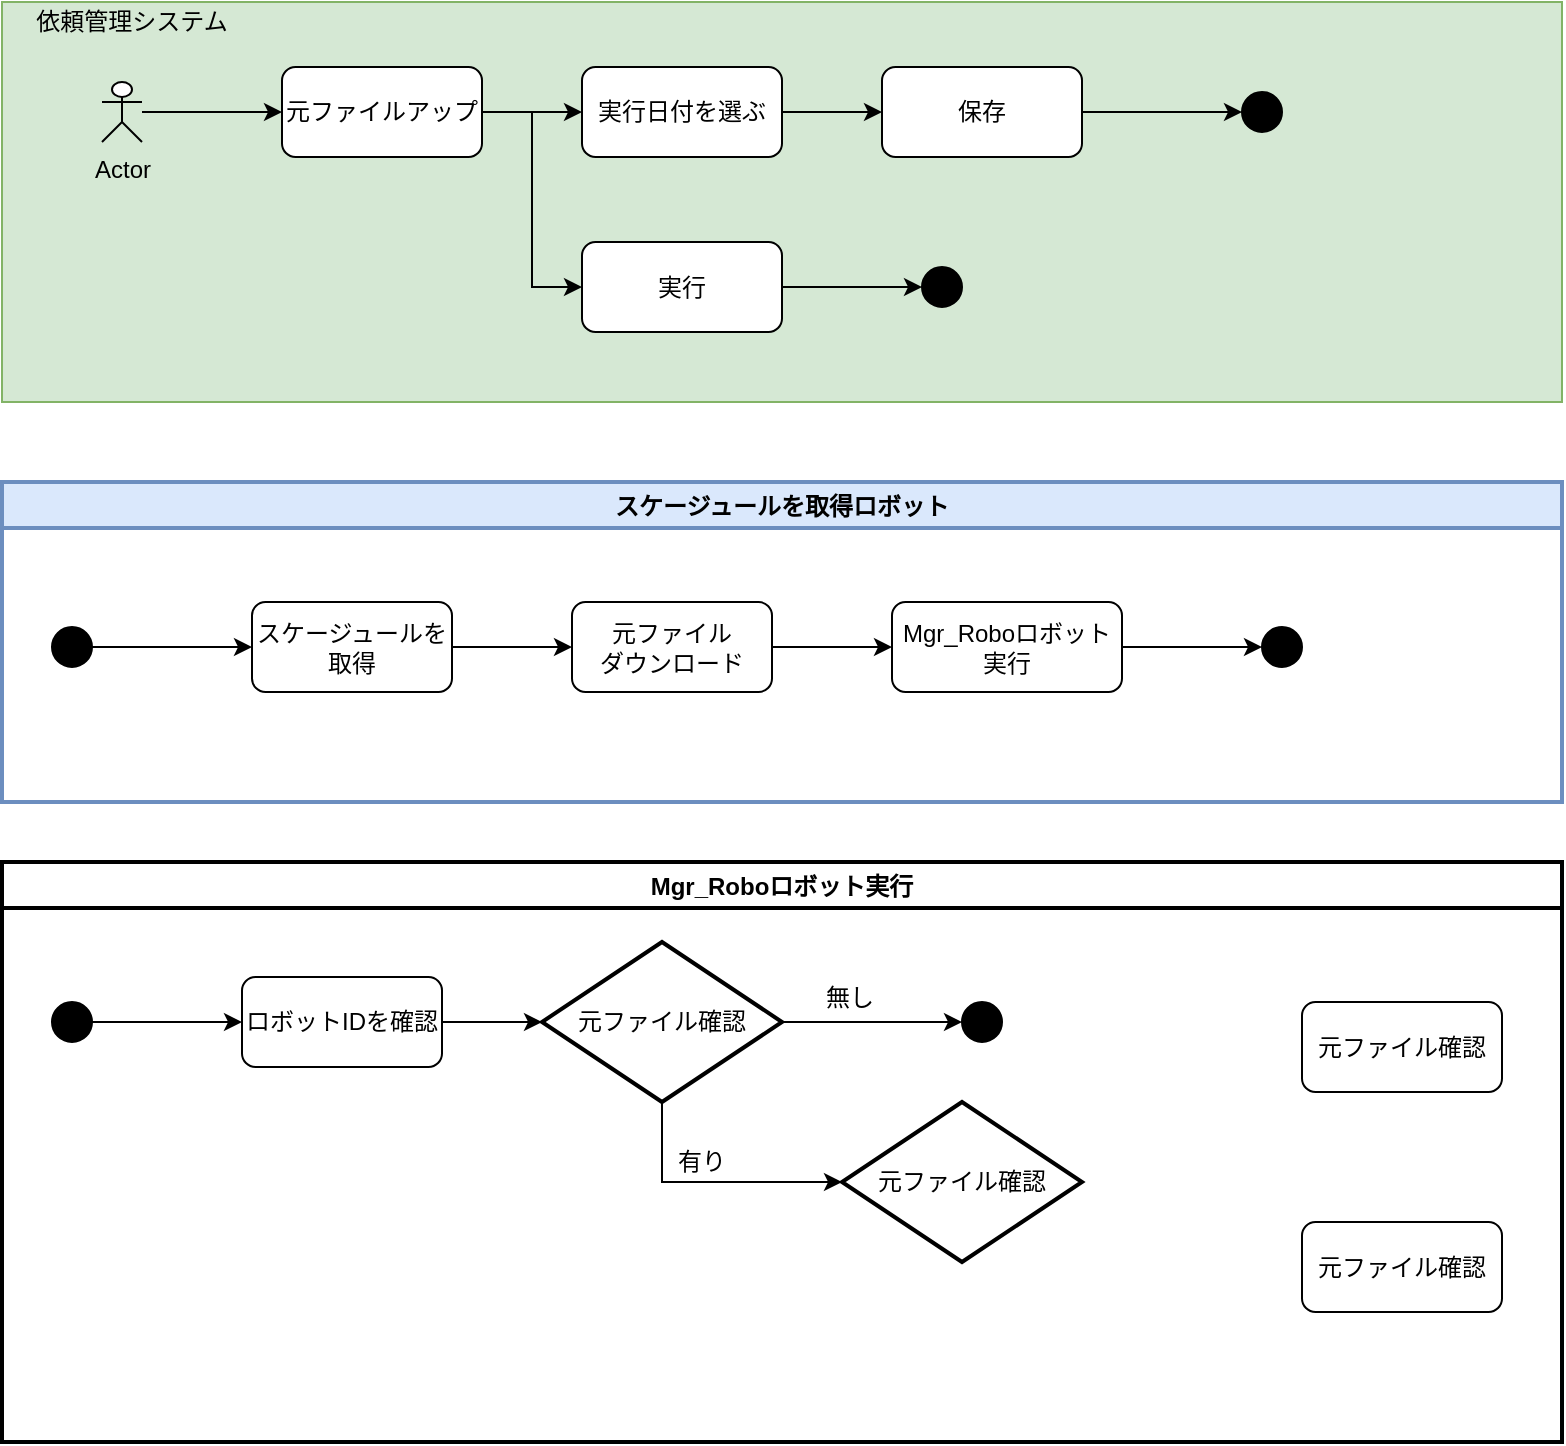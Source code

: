 <mxfile version="14.7.10" type="github">
  <diagram id="28HQwo6OCVCI5V9FNQji" name="Page-1">
    <mxGraphModel dx="1038" dy="617" grid="1" gridSize="10" guides="1" tooltips="1" connect="1" arrows="1" fold="1" page="1" pageScale="1" pageWidth="827" pageHeight="1169" math="0" shadow="0">
      <root>
        <mxCell id="0" />
        <mxCell id="1" parent="0" />
        <mxCell id="8I93Kz_Mq9PfsjWz6-mo-1" value="" style="rounded=0;whiteSpace=wrap;html=1;fillColor=#d5e8d4;strokeColor=#82b366;" vertex="1" parent="1">
          <mxGeometry x="10" y="20" width="780" height="200" as="geometry" />
        </mxCell>
        <mxCell id="8I93Kz_Mq9PfsjWz6-mo-2" value="依頼管理システム" style="text;html=1;strokeColor=none;fillColor=none;align=center;verticalAlign=middle;whiteSpace=wrap;rounded=0;strokeWidth=2;" vertex="1" parent="1">
          <mxGeometry x="20" y="20" width="110" height="20" as="geometry" />
        </mxCell>
        <mxCell id="8I93Kz_Mq9PfsjWz6-mo-7" style="edgeStyle=orthogonalEdgeStyle;rounded=0;orthogonalLoop=1;jettySize=auto;html=1;" edge="1" parent="1" source="8I93Kz_Mq9PfsjWz6-mo-3" target="8I93Kz_Mq9PfsjWz6-mo-4">
          <mxGeometry relative="1" as="geometry" />
        </mxCell>
        <mxCell id="8I93Kz_Mq9PfsjWz6-mo-3" value="Actor" style="shape=umlActor;verticalLabelPosition=bottom;verticalAlign=top;html=1;outlineConnect=0;" vertex="1" parent="1">
          <mxGeometry x="60" y="60" width="20" height="30" as="geometry" />
        </mxCell>
        <mxCell id="8I93Kz_Mq9PfsjWz6-mo-8" style="edgeStyle=orthogonalEdgeStyle;rounded=0;orthogonalLoop=1;jettySize=auto;html=1;" edge="1" parent="1" source="8I93Kz_Mq9PfsjWz6-mo-4" target="8I93Kz_Mq9PfsjWz6-mo-5">
          <mxGeometry relative="1" as="geometry" />
        </mxCell>
        <mxCell id="8I93Kz_Mq9PfsjWz6-mo-15" style="edgeStyle=orthogonalEdgeStyle;rounded=0;orthogonalLoop=1;jettySize=auto;html=1;entryX=0;entryY=0.5;entryDx=0;entryDy=0;" edge="1" parent="1" source="8I93Kz_Mq9PfsjWz6-mo-4" target="8I93Kz_Mq9PfsjWz6-mo-13">
          <mxGeometry relative="1" as="geometry" />
        </mxCell>
        <mxCell id="8I93Kz_Mq9PfsjWz6-mo-4" value="元ファイルアップ" style="rounded=1;whiteSpace=wrap;html=1;" vertex="1" parent="1">
          <mxGeometry x="150" y="52.5" width="100" height="45" as="geometry" />
        </mxCell>
        <mxCell id="8I93Kz_Mq9PfsjWz6-mo-9" style="edgeStyle=orthogonalEdgeStyle;rounded=0;orthogonalLoop=1;jettySize=auto;html=1;" edge="1" parent="1" source="8I93Kz_Mq9PfsjWz6-mo-5" target="8I93Kz_Mq9PfsjWz6-mo-6">
          <mxGeometry relative="1" as="geometry" />
        </mxCell>
        <mxCell id="8I93Kz_Mq9PfsjWz6-mo-5" value="実行日付を選ぶ" style="rounded=1;whiteSpace=wrap;html=1;" vertex="1" parent="1">
          <mxGeometry x="300" y="52.5" width="100" height="45" as="geometry" />
        </mxCell>
        <mxCell id="8I93Kz_Mq9PfsjWz6-mo-12" style="edgeStyle=orthogonalEdgeStyle;rounded=0;orthogonalLoop=1;jettySize=auto;html=1;entryX=0;entryY=0.5;entryDx=0;entryDy=0;" edge="1" parent="1" source="8I93Kz_Mq9PfsjWz6-mo-6" target="8I93Kz_Mq9PfsjWz6-mo-11">
          <mxGeometry relative="1" as="geometry" />
        </mxCell>
        <mxCell id="8I93Kz_Mq9PfsjWz6-mo-6" value="保存" style="rounded=1;whiteSpace=wrap;html=1;" vertex="1" parent="1">
          <mxGeometry x="450" y="52.5" width="100" height="45" as="geometry" />
        </mxCell>
        <mxCell id="8I93Kz_Mq9PfsjWz6-mo-11" value="" style="ellipse;whiteSpace=wrap;html=1;aspect=fixed;fillColor=#000000;" vertex="1" parent="1">
          <mxGeometry x="630" y="65" width="20" height="20" as="geometry" />
        </mxCell>
        <mxCell id="8I93Kz_Mq9PfsjWz6-mo-16" style="edgeStyle=orthogonalEdgeStyle;rounded=0;orthogonalLoop=1;jettySize=auto;html=1;entryX=0;entryY=0.5;entryDx=0;entryDy=0;" edge="1" parent="1" source="8I93Kz_Mq9PfsjWz6-mo-13" target="8I93Kz_Mq9PfsjWz6-mo-14">
          <mxGeometry relative="1" as="geometry" />
        </mxCell>
        <mxCell id="8I93Kz_Mq9PfsjWz6-mo-13" value="実行" style="rounded=1;whiteSpace=wrap;html=1;" vertex="1" parent="1">
          <mxGeometry x="300" y="140" width="100" height="45" as="geometry" />
        </mxCell>
        <mxCell id="8I93Kz_Mq9PfsjWz6-mo-14" value="" style="ellipse;whiteSpace=wrap;html=1;aspect=fixed;fillColor=#000000;" vertex="1" parent="1">
          <mxGeometry x="470" y="152.5" width="20" height="20" as="geometry" />
        </mxCell>
        <mxCell id="8I93Kz_Mq9PfsjWz6-mo-22" style="edgeStyle=orthogonalEdgeStyle;rounded=0;orthogonalLoop=1;jettySize=auto;html=1;entryX=0;entryY=0.5;entryDx=0;entryDy=0;" edge="1" parent="1" target="8I93Kz_Mq9PfsjWz6-mo-21">
          <mxGeometry relative="1" as="geometry">
            <mxPoint x="60" y="312.5" as="sourcePoint" />
          </mxGeometry>
        </mxCell>
        <mxCell id="8I93Kz_Mq9PfsjWz6-mo-27" style="edgeStyle=orthogonalEdgeStyle;rounded=0;orthogonalLoop=1;jettySize=auto;html=1;" edge="1" parent="1" target="8I93Kz_Mq9PfsjWz6-mo-23">
          <mxGeometry relative="1" as="geometry">
            <mxPoint x="240" y="312.5" as="sourcePoint" />
          </mxGeometry>
        </mxCell>
        <mxCell id="8I93Kz_Mq9PfsjWz6-mo-28" style="edgeStyle=orthogonalEdgeStyle;rounded=0;orthogonalLoop=1;jettySize=auto;html=1;" edge="1" parent="1" target="8I93Kz_Mq9PfsjWz6-mo-25">
          <mxGeometry relative="1" as="geometry">
            <mxPoint x="400" y="312.5" as="sourcePoint" />
          </mxGeometry>
        </mxCell>
        <mxCell id="8I93Kz_Mq9PfsjWz6-mo-29" style="edgeStyle=orthogonalEdgeStyle;rounded=0;orthogonalLoop=1;jettySize=auto;html=1;" edge="1" parent="1" target="8I93Kz_Mq9PfsjWz6-mo-26">
          <mxGeometry relative="1" as="geometry">
            <mxPoint x="580" y="312.5" as="sourcePoint" />
          </mxGeometry>
        </mxCell>
        <mxCell id="8I93Kz_Mq9PfsjWz6-mo-30" value="スケージュールを取得ロボット" style="swimlane;strokeColor=#6c8ebf;strokeWidth=2;fillColor=#dae8fc;" vertex="1" parent="1">
          <mxGeometry x="10" y="260" width="780" height="160" as="geometry" />
        </mxCell>
        <mxCell id="8I93Kz_Mq9PfsjWz6-mo-42" style="edgeStyle=orthogonalEdgeStyle;rounded=0;orthogonalLoop=1;jettySize=auto;html=1;entryX=0;entryY=0.5;entryDx=0;entryDy=0;" edge="1" parent="8I93Kz_Mq9PfsjWz6-mo-30" source="8I93Kz_Mq9PfsjWz6-mo-36" target="8I93Kz_Mq9PfsjWz6-mo-37">
          <mxGeometry relative="1" as="geometry" />
        </mxCell>
        <mxCell id="8I93Kz_Mq9PfsjWz6-mo-36" value="" style="ellipse;whiteSpace=wrap;html=1;aspect=fixed;fillColor=#000000;" vertex="1" parent="8I93Kz_Mq9PfsjWz6-mo-30">
          <mxGeometry x="25" y="72.5" width="20" height="20" as="geometry" />
        </mxCell>
        <mxCell id="8I93Kz_Mq9PfsjWz6-mo-43" style="edgeStyle=orthogonalEdgeStyle;rounded=0;orthogonalLoop=1;jettySize=auto;html=1;" edge="1" parent="8I93Kz_Mq9PfsjWz6-mo-30" source="8I93Kz_Mq9PfsjWz6-mo-37" target="8I93Kz_Mq9PfsjWz6-mo-38">
          <mxGeometry relative="1" as="geometry" />
        </mxCell>
        <mxCell id="8I93Kz_Mq9PfsjWz6-mo-37" value="スケージュールを取得" style="rounded=1;whiteSpace=wrap;html=1;" vertex="1" parent="8I93Kz_Mq9PfsjWz6-mo-30">
          <mxGeometry x="125" y="60" width="100" height="45" as="geometry" />
        </mxCell>
        <mxCell id="8I93Kz_Mq9PfsjWz6-mo-44" style="edgeStyle=orthogonalEdgeStyle;rounded=0;orthogonalLoop=1;jettySize=auto;html=1;entryX=0;entryY=0.5;entryDx=0;entryDy=0;" edge="1" parent="8I93Kz_Mq9PfsjWz6-mo-30" source="8I93Kz_Mq9PfsjWz6-mo-38" target="8I93Kz_Mq9PfsjWz6-mo-39">
          <mxGeometry relative="1" as="geometry" />
        </mxCell>
        <mxCell id="8I93Kz_Mq9PfsjWz6-mo-38" value="元ファイル&lt;br&gt;ダウンロード" style="rounded=1;whiteSpace=wrap;html=1;" vertex="1" parent="8I93Kz_Mq9PfsjWz6-mo-30">
          <mxGeometry x="285" y="60" width="100" height="45" as="geometry" />
        </mxCell>
        <mxCell id="8I93Kz_Mq9PfsjWz6-mo-39" value="Mgr_Roboロボット実行" style="rounded=1;whiteSpace=wrap;html=1;" vertex="1" parent="8I93Kz_Mq9PfsjWz6-mo-30">
          <mxGeometry x="445" y="60" width="115" height="45" as="geometry" />
        </mxCell>
        <mxCell id="8I93Kz_Mq9PfsjWz6-mo-40" value="" style="ellipse;whiteSpace=wrap;html=1;aspect=fixed;fillColor=#000000;" vertex="1" parent="8I93Kz_Mq9PfsjWz6-mo-30">
          <mxGeometry x="630" y="72.5" width="20" height="20" as="geometry" />
        </mxCell>
        <mxCell id="8I93Kz_Mq9PfsjWz6-mo-45" style="edgeStyle=orthogonalEdgeStyle;rounded=0;orthogonalLoop=1;jettySize=auto;html=1;" edge="1" parent="1" source="8I93Kz_Mq9PfsjWz6-mo-39">
          <mxGeometry relative="1" as="geometry">
            <mxPoint x="640" y="342.5" as="targetPoint" />
          </mxGeometry>
        </mxCell>
        <mxCell id="8I93Kz_Mq9PfsjWz6-mo-46" value="Mgr_Roboロボット実行" style="swimlane;strokeColor=#000000;strokeWidth=2;fillColor=#FFFFFF;" vertex="1" parent="1">
          <mxGeometry x="10" y="450" width="780" height="290" as="geometry" />
        </mxCell>
        <mxCell id="8I93Kz_Mq9PfsjWz6-mo-55" style="edgeStyle=orthogonalEdgeStyle;rounded=0;orthogonalLoop=1;jettySize=auto;html=1;" edge="1" parent="8I93Kz_Mq9PfsjWz6-mo-46" source="8I93Kz_Mq9PfsjWz6-mo-47" target="8I93Kz_Mq9PfsjWz6-mo-48">
          <mxGeometry relative="1" as="geometry" />
        </mxCell>
        <mxCell id="8I93Kz_Mq9PfsjWz6-mo-47" value="" style="ellipse;whiteSpace=wrap;html=1;aspect=fixed;fillColor=#000000;" vertex="1" parent="8I93Kz_Mq9PfsjWz6-mo-46">
          <mxGeometry x="25" y="70" width="20" height="20" as="geometry" />
        </mxCell>
        <mxCell id="8I93Kz_Mq9PfsjWz6-mo-56" style="edgeStyle=orthogonalEdgeStyle;rounded=0;orthogonalLoop=1;jettySize=auto;html=1;entryX=0;entryY=0.5;entryDx=0;entryDy=0;" edge="1" parent="8I93Kz_Mq9PfsjWz6-mo-46" source="8I93Kz_Mq9PfsjWz6-mo-48" target="8I93Kz_Mq9PfsjWz6-mo-50">
          <mxGeometry relative="1" as="geometry" />
        </mxCell>
        <mxCell id="8I93Kz_Mq9PfsjWz6-mo-48" value="ロボットIDを確認" style="rounded=1;whiteSpace=wrap;html=1;" vertex="1" parent="8I93Kz_Mq9PfsjWz6-mo-46">
          <mxGeometry x="120" y="57.5" width="100" height="45" as="geometry" />
        </mxCell>
        <mxCell id="8I93Kz_Mq9PfsjWz6-mo-49" value="元ファイル確認" style="rounded=1;whiteSpace=wrap;html=1;" vertex="1" parent="8I93Kz_Mq9PfsjWz6-mo-46">
          <mxGeometry x="650" y="180" width="100" height="45" as="geometry" />
        </mxCell>
        <mxCell id="8I93Kz_Mq9PfsjWz6-mo-58" style="edgeStyle=orthogonalEdgeStyle;rounded=0;orthogonalLoop=1;jettySize=auto;html=1;" edge="1" parent="8I93Kz_Mq9PfsjWz6-mo-46" source="8I93Kz_Mq9PfsjWz6-mo-50" target="8I93Kz_Mq9PfsjWz6-mo-54">
          <mxGeometry relative="1" as="geometry">
            <Array as="points">
              <mxPoint x="330" y="160" />
            </Array>
          </mxGeometry>
        </mxCell>
        <mxCell id="8I93Kz_Mq9PfsjWz6-mo-50" value="&lt;span&gt;元ファイル確認&lt;/span&gt;" style="rhombus;whiteSpace=wrap;html=1;strokeColor=#000000;strokeWidth=2;fillColor=#FFFFFF;" vertex="1" parent="8I93Kz_Mq9PfsjWz6-mo-46">
          <mxGeometry x="270" y="40" width="120" height="80" as="geometry" />
        </mxCell>
        <mxCell id="8I93Kz_Mq9PfsjWz6-mo-52" value="" style="ellipse;whiteSpace=wrap;html=1;aspect=fixed;fillColor=#000000;" vertex="1" parent="8I93Kz_Mq9PfsjWz6-mo-46">
          <mxGeometry x="480" y="70" width="20" height="20" as="geometry" />
        </mxCell>
        <mxCell id="8I93Kz_Mq9PfsjWz6-mo-51" value="元ファイル確認" style="rounded=1;whiteSpace=wrap;html=1;" vertex="1" parent="8I93Kz_Mq9PfsjWz6-mo-46">
          <mxGeometry x="650" y="70" width="100" height="45" as="geometry" />
        </mxCell>
        <mxCell id="8I93Kz_Mq9PfsjWz6-mo-54" value="&lt;span&gt;元ファイル確認&lt;/span&gt;" style="rhombus;whiteSpace=wrap;html=1;strokeColor=#000000;strokeWidth=2;fillColor=#FFFFFF;" vertex="1" parent="8I93Kz_Mq9PfsjWz6-mo-46">
          <mxGeometry x="420" y="120" width="120" height="80" as="geometry" />
        </mxCell>
        <mxCell id="8I93Kz_Mq9PfsjWz6-mo-57" style="edgeStyle=orthogonalEdgeStyle;rounded=0;orthogonalLoop=1;jettySize=auto;html=1;entryX=0;entryY=0.5;entryDx=0;entryDy=0;" edge="1" parent="8I93Kz_Mq9PfsjWz6-mo-46" source="8I93Kz_Mq9PfsjWz6-mo-50" target="8I93Kz_Mq9PfsjWz6-mo-52">
          <mxGeometry relative="1" as="geometry">
            <mxPoint x="430" y="80" as="targetPoint" />
          </mxGeometry>
        </mxCell>
        <mxCell id="8I93Kz_Mq9PfsjWz6-mo-59" value="無し" style="text;html=1;strokeColor=none;fillColor=none;align=center;verticalAlign=middle;whiteSpace=wrap;rounded=0;" vertex="1" parent="8I93Kz_Mq9PfsjWz6-mo-46">
          <mxGeometry x="404" y="57.5" width="40" height="20" as="geometry" />
        </mxCell>
        <mxCell id="8I93Kz_Mq9PfsjWz6-mo-60" value="有り" style="text;html=1;strokeColor=none;fillColor=none;align=center;verticalAlign=middle;whiteSpace=wrap;rounded=0;" vertex="1" parent="8I93Kz_Mq9PfsjWz6-mo-46">
          <mxGeometry x="330" y="140" width="40" height="20" as="geometry" />
        </mxCell>
      </root>
    </mxGraphModel>
  </diagram>
</mxfile>
